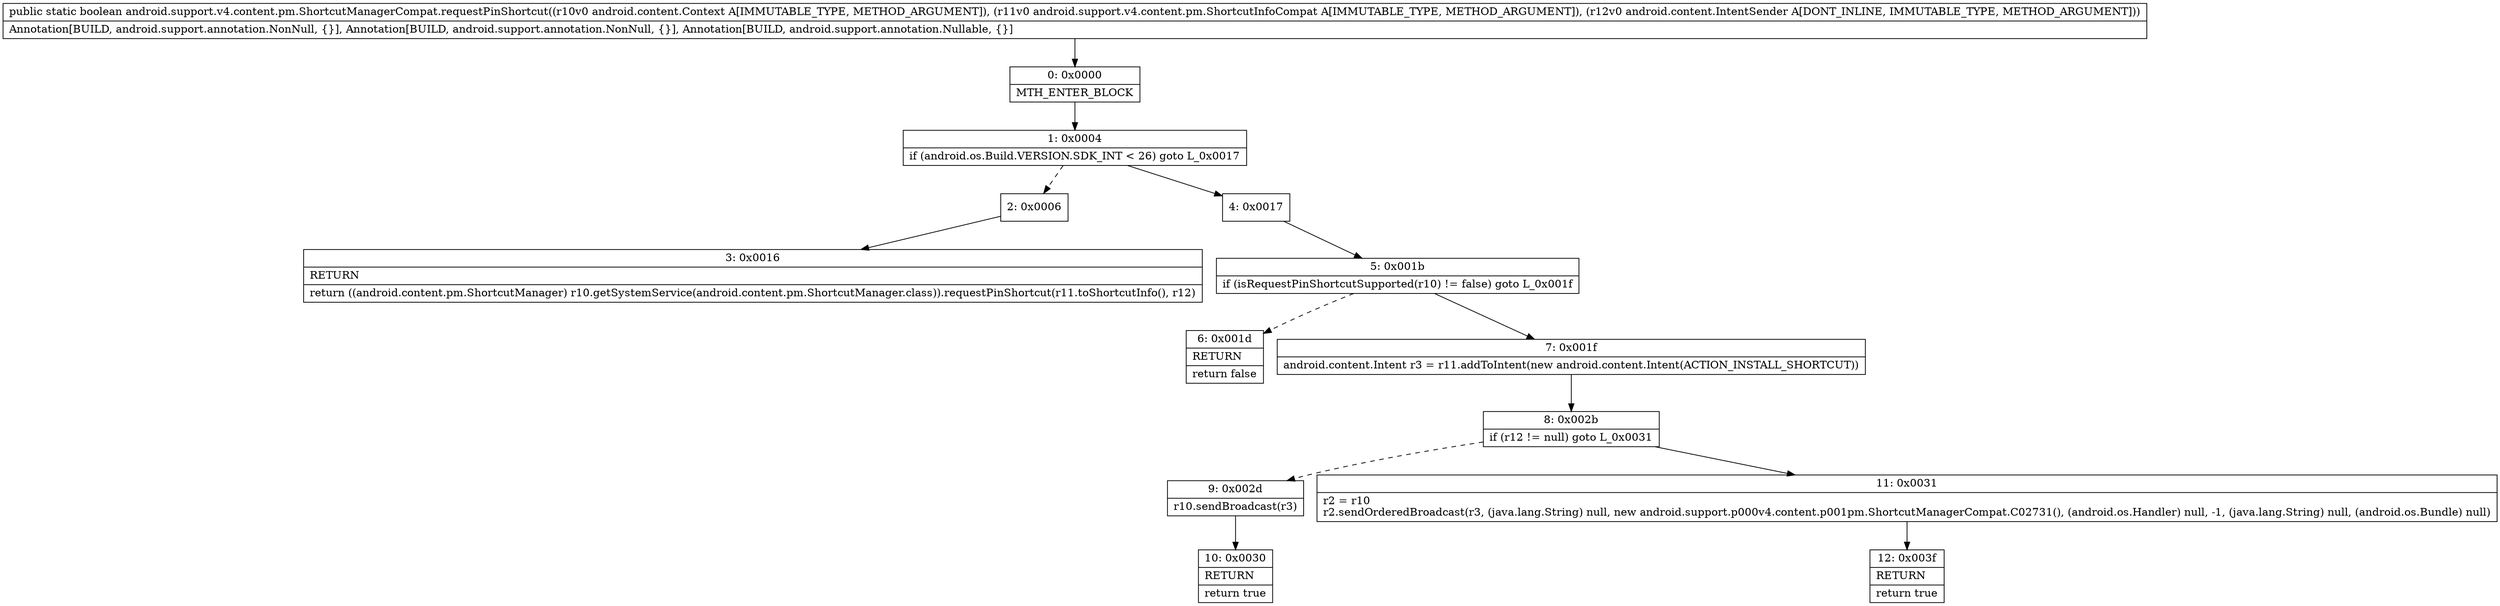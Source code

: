 digraph "CFG forandroid.support.v4.content.pm.ShortcutManagerCompat.requestPinShortcut(Landroid\/content\/Context;Landroid\/support\/v4\/content\/pm\/ShortcutInfoCompat;Landroid\/content\/IntentSender;)Z" {
Node_0 [shape=record,label="{0\:\ 0x0000|MTH_ENTER_BLOCK\l}"];
Node_1 [shape=record,label="{1\:\ 0x0004|if (android.os.Build.VERSION.SDK_INT \< 26) goto L_0x0017\l}"];
Node_2 [shape=record,label="{2\:\ 0x0006}"];
Node_3 [shape=record,label="{3\:\ 0x0016|RETURN\l|return ((android.content.pm.ShortcutManager) r10.getSystemService(android.content.pm.ShortcutManager.class)).requestPinShortcut(r11.toShortcutInfo(), r12)\l}"];
Node_4 [shape=record,label="{4\:\ 0x0017}"];
Node_5 [shape=record,label="{5\:\ 0x001b|if (isRequestPinShortcutSupported(r10) != false) goto L_0x001f\l}"];
Node_6 [shape=record,label="{6\:\ 0x001d|RETURN\l|return false\l}"];
Node_7 [shape=record,label="{7\:\ 0x001f|android.content.Intent r3 = r11.addToIntent(new android.content.Intent(ACTION_INSTALL_SHORTCUT))\l}"];
Node_8 [shape=record,label="{8\:\ 0x002b|if (r12 != null) goto L_0x0031\l}"];
Node_9 [shape=record,label="{9\:\ 0x002d|r10.sendBroadcast(r3)\l}"];
Node_10 [shape=record,label="{10\:\ 0x0030|RETURN\l|return true\l}"];
Node_11 [shape=record,label="{11\:\ 0x0031|r2 = r10\lr2.sendOrderedBroadcast(r3, (java.lang.String) null, new android.support.p000v4.content.p001pm.ShortcutManagerCompat.C02731(), (android.os.Handler) null, \-1, (java.lang.String) null, (android.os.Bundle) null)\l}"];
Node_12 [shape=record,label="{12\:\ 0x003f|RETURN\l|return true\l}"];
MethodNode[shape=record,label="{public static boolean android.support.v4.content.pm.ShortcutManagerCompat.requestPinShortcut((r10v0 android.content.Context A[IMMUTABLE_TYPE, METHOD_ARGUMENT]), (r11v0 android.support.v4.content.pm.ShortcutInfoCompat A[IMMUTABLE_TYPE, METHOD_ARGUMENT]), (r12v0 android.content.IntentSender A[DONT_INLINE, IMMUTABLE_TYPE, METHOD_ARGUMENT]))  | Annotation[BUILD, android.support.annotation.NonNull, \{\}], Annotation[BUILD, android.support.annotation.NonNull, \{\}], Annotation[BUILD, android.support.annotation.Nullable, \{\}]\l}"];
MethodNode -> Node_0;
Node_0 -> Node_1;
Node_1 -> Node_2[style=dashed];
Node_1 -> Node_4;
Node_2 -> Node_3;
Node_4 -> Node_5;
Node_5 -> Node_6[style=dashed];
Node_5 -> Node_7;
Node_7 -> Node_8;
Node_8 -> Node_9[style=dashed];
Node_8 -> Node_11;
Node_9 -> Node_10;
Node_11 -> Node_12;
}


